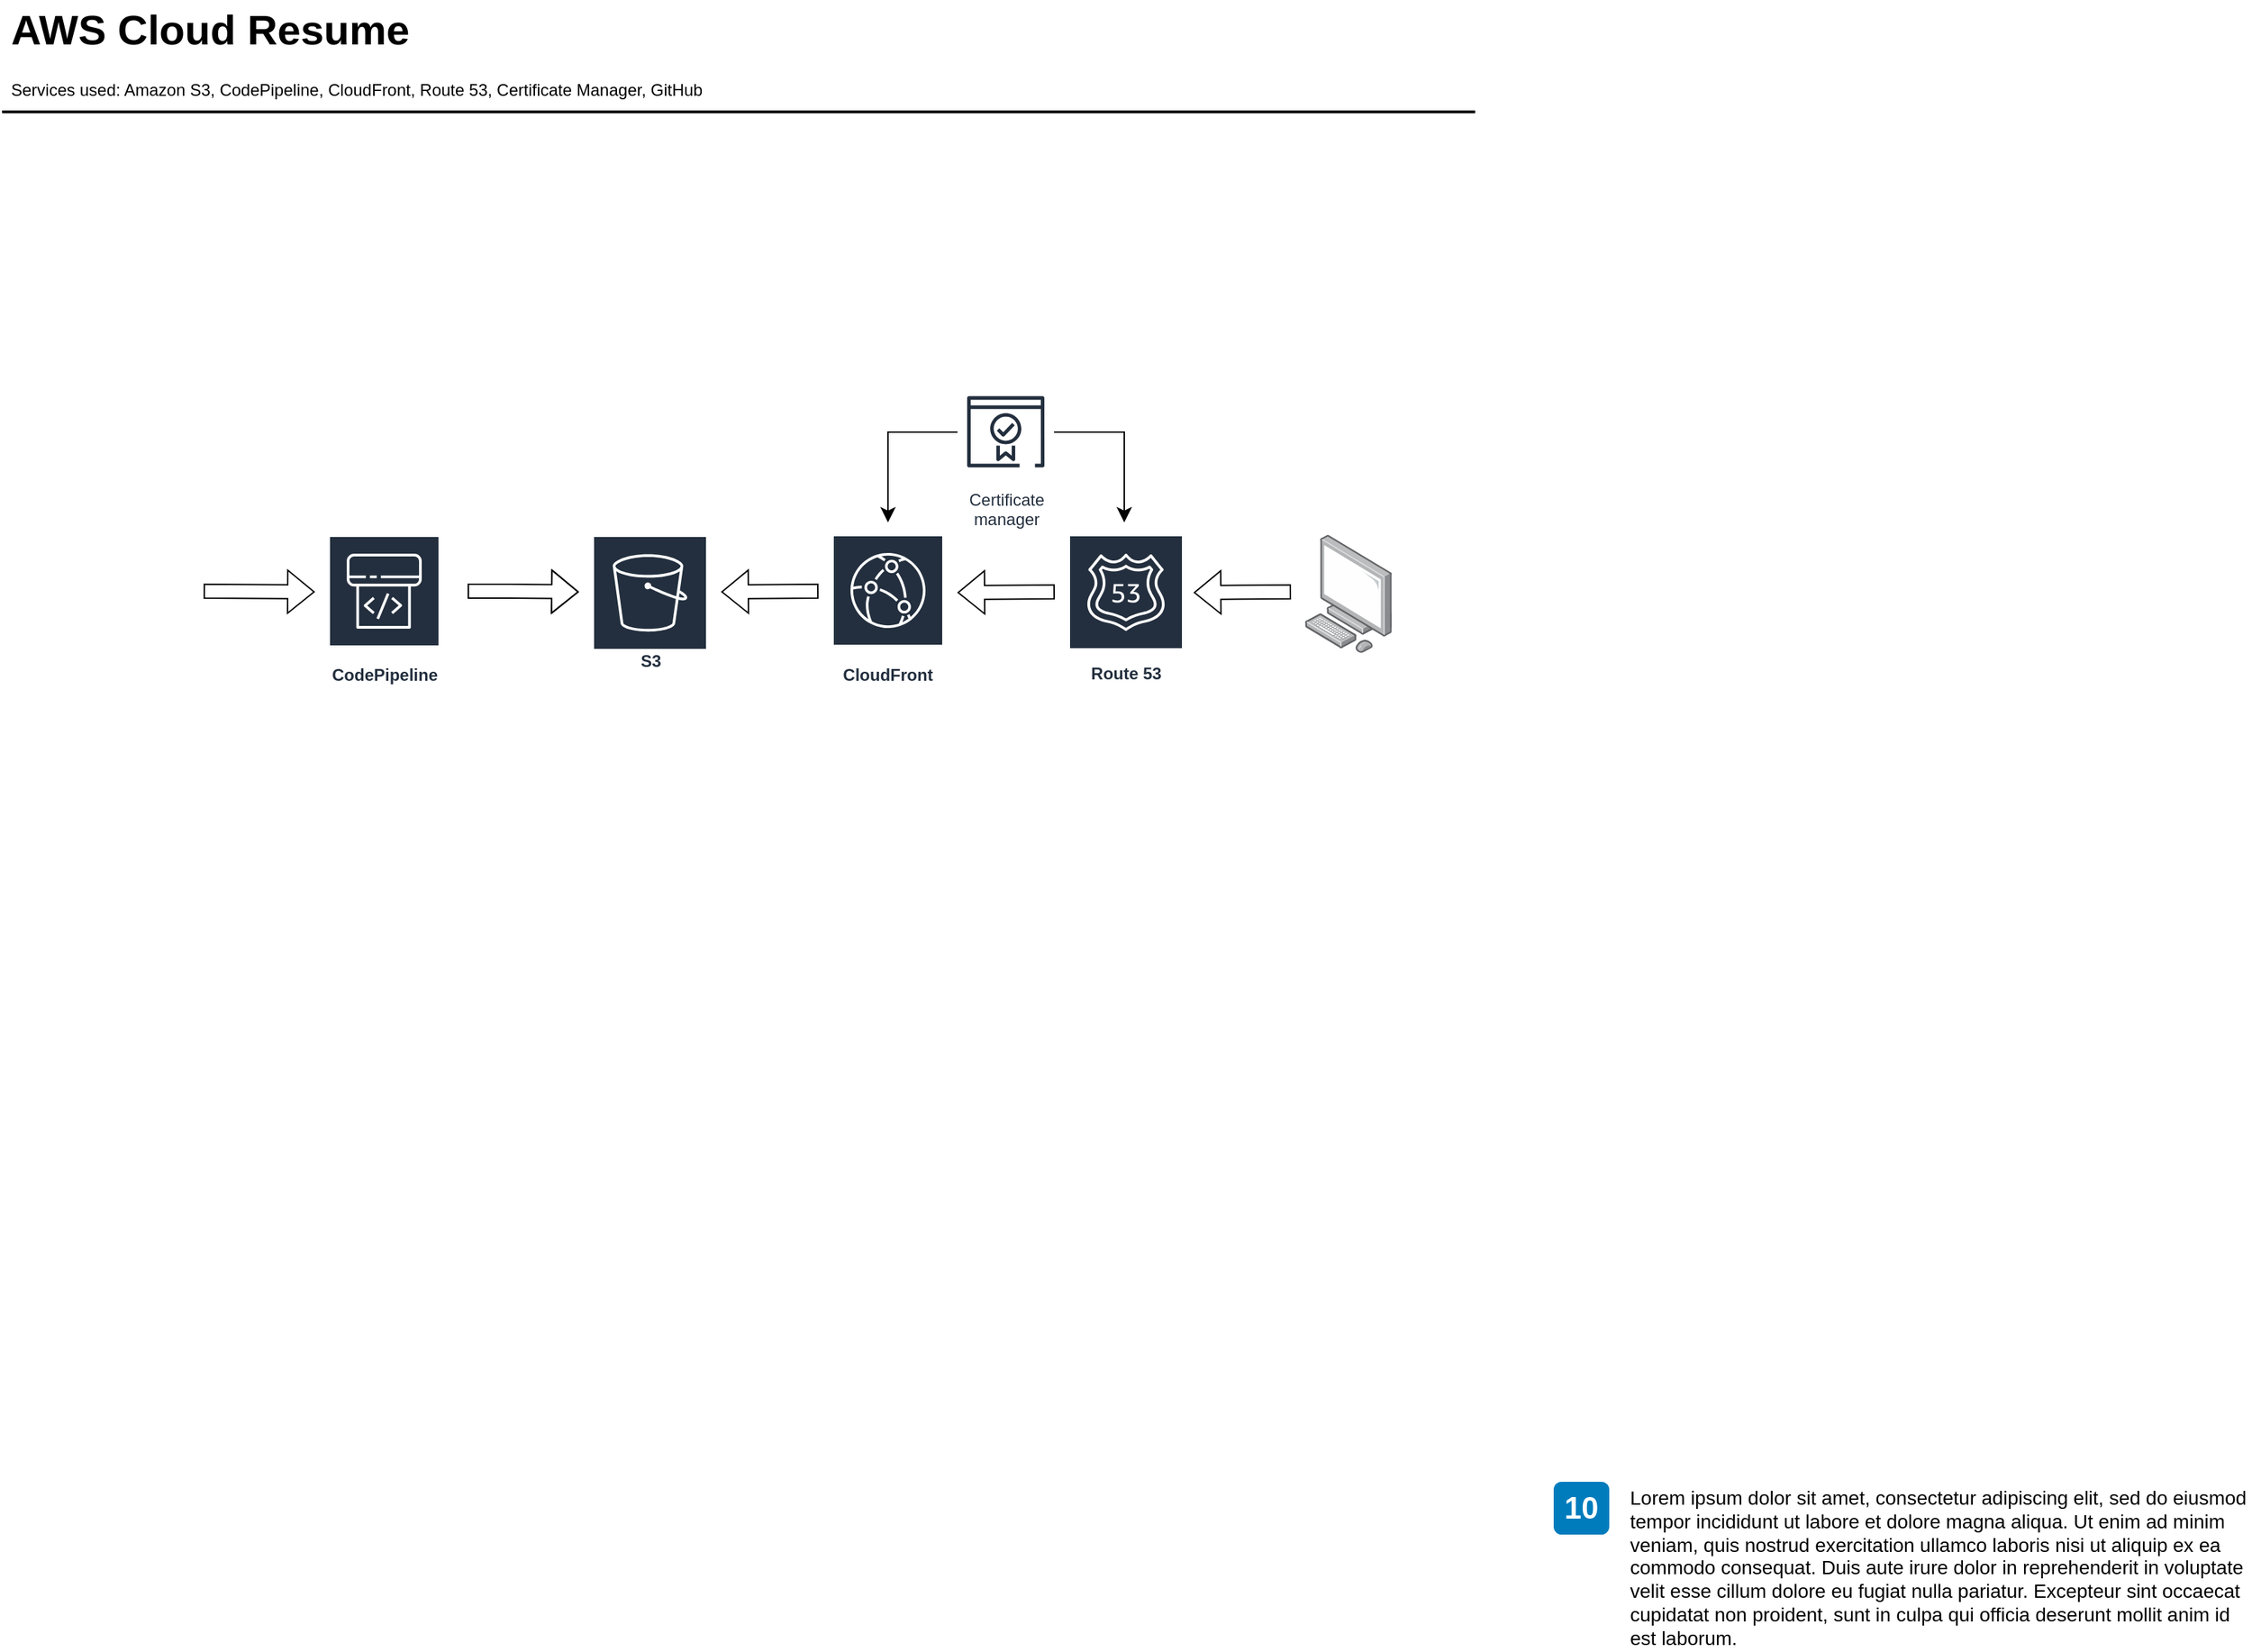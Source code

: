 <mxfile version="22.1.21" type="github">
  <diagram id="Ht1M8jgEwFfnCIfOTk4-" name="Page-1">
    <mxGraphModel dx="2074" dy="1098" grid="1" gridSize="10" guides="1" tooltips="1" connect="1" arrows="1" fold="1" page="1" pageScale="1" pageWidth="1169" pageHeight="827" math="0" shadow="0">
      <root>
        <mxCell id="0" />
        <mxCell id="1" parent="0" />
        <mxCell id="-QjtrjUzRDEMRZ5MF8oH-47" value="AWS Cloud Resume" style="text;html=1;resizable=0;points=[];autosize=1;align=left;verticalAlign=top;spacingTop=-4;fontSize=30;fontStyle=1" parent="1" vertex="1">
          <mxGeometry x="56.5" y="64.5" width="310" height="40" as="geometry" />
        </mxCell>
        <mxCell id="-QjtrjUzRDEMRZ5MF8oH-48" value="&lt;font style=&quot;font-size: 12px;&quot;&gt;Services used: Amazon S3, CodePipeline, CloudFront, Route 53, Certificate Manager, GitHub&lt;/font&gt;" style="text;html=1;resizable=0;points=[];autosize=1;align=left;verticalAlign=top;spacingTop=-4;fontSize=16;" parent="1" vertex="1">
          <mxGeometry x="56.5" y="114.5" width="520" height="30" as="geometry" />
        </mxCell>
        <mxCell id="SCVMTBWpLvtzJIhz15lM-1" value="" style="line;strokeWidth=2;html=1;fontSize=14;" parent="1" vertex="1">
          <mxGeometry x="52.5" y="139.5" width="1060" height="10" as="geometry" />
        </mxCell>
        <mxCell id="7OVz4w7n9kzEPWy-4BBC-22" value="10" style="rounded=1;whiteSpace=wrap;html=1;fillColor=#007CBD;strokeColor=none;fontColor=#FFFFFF;fontStyle=1;fontSize=22;labelBackgroundColor=none;" parent="1" vertex="1">
          <mxGeometry x="1169" y="1130.5" width="40" height="38" as="geometry" />
        </mxCell>
        <mxCell id="7OVz4w7n9kzEPWy-4BBC-23" value="&lt;span&gt;Lorem ipsum dolor sit amet, consectetur adipiscing elit, sed do eiusmod tempor incididunt ut labore et dolore magna aliqua. Ut enim ad minim veniam, quis nostrud exercitation ullamco laboris nisi ut aliquip ex ea commodo consequat. Duis aute irure dolor in reprehenderit in voluptate velit esse cillum dolore eu fugiat nulla pariatur. Excepteur sint occaecat cupidatat non proident, sunt in culpa qui officia deserunt mollit anim id est laborum.&lt;/span&gt;&lt;br&gt;" style="text;html=1;align=left;verticalAlign=top;spacingTop=-4;fontSize=14;labelBackgroundColor=none;whiteSpace=wrap;" parent="1" vertex="1">
          <mxGeometry x="1221.5" y="1131" width="449" height="115" as="geometry" />
        </mxCell>
        <mxCell id="tSo-OIHl0uHf-mbLxFet-3" value="" style="shape=image;html=1;verticalAlign=top;verticalLabelPosition=bottom;labelBackgroundColor=#ffffff;imageAspect=0;aspect=fixed;image=https://cdn4.iconfinder.com/data/icons/miu-black-social-2/60/github-128.png" vertex="1" parent="1">
          <mxGeometry x="70" y="422" width="128" height="128" as="geometry" />
        </mxCell>
        <mxCell id="tSo-OIHl0uHf-mbLxFet-4" value="" style="shape=flexArrow;endArrow=classic;html=1;rounded=0;" edge="1" parent="1">
          <mxGeometry width="50" height="50" relative="1" as="geometry">
            <mxPoint x="197.5" y="489.5" as="sourcePoint" />
            <mxPoint x="277.5" y="490" as="targetPoint" />
          </mxGeometry>
        </mxCell>
        <mxCell id="tSo-OIHl0uHf-mbLxFet-6" value="&lt;span style=&quot;font-size: 12px;&quot;&gt;S3&lt;/span&gt;" style="sketch=0;outlineConnect=0;fontColor=#232F3E;gradientColor=none;strokeColor=#ffffff;fillColor=#232F3E;dashed=0;verticalLabelPosition=middle;verticalAlign=bottom;align=center;html=1;whiteSpace=wrap;fontSize=10;fontStyle=1;spacing=3;shape=mxgraph.aws4.productIcon;prIcon=mxgraph.aws4.s3;" vertex="1" parent="1">
          <mxGeometry x="477.5" y="449.5" width="82.5" height="100.5" as="geometry" />
        </mxCell>
        <mxCell id="tSo-OIHl0uHf-mbLxFet-7" value="&lt;font style=&quot;font-size: 12px;&quot;&gt;&lt;font style=&quot;font-size: 12px;&quot;&gt;CodePipeline&lt;/font&gt;&lt;/font&gt;" style="sketch=0;outlineConnect=0;fontColor=#232F3E;gradientColor=none;strokeColor=#ffffff;fillColor=#232F3E;dashed=0;verticalLabelPosition=middle;verticalAlign=bottom;align=center;html=1;whiteSpace=wrap;fontSize=10;fontStyle=1;spacing=3;shape=mxgraph.aws4.productIcon;prIcon=mxgraph.aws4.codepipeline;" vertex="1" parent="1">
          <mxGeometry x="287.5" y="449.5" width="80" height="110" as="geometry" />
        </mxCell>
        <mxCell id="tSo-OIHl0uHf-mbLxFet-9" value="Certificate&#xa;manager" style="sketch=0;outlineConnect=0;fontColor=#232F3E;gradientColor=none;strokeColor=#232F3E;fillColor=#ffffff;dashed=0;verticalLabelPosition=bottom;verticalAlign=top;align=center;html=1;fontSize=12;fontStyle=0;aspect=fixed;shape=mxgraph.aws4.resourceIcon;resIcon=mxgraph.aws4.certificate_manager_2;" vertex="1" parent="1">
          <mxGeometry x="740" y="340" width="69.5" height="69.5" as="geometry" />
        </mxCell>
        <mxCell id="tSo-OIHl0uHf-mbLxFet-10" value="&lt;font style=&quot;font-size: 12px;&quot;&gt;CloudFront&lt;/font&gt;" style="sketch=0;outlineConnect=0;fontColor=#232F3E;gradientColor=none;strokeColor=#ffffff;fillColor=#232F3E;dashed=0;verticalLabelPosition=middle;verticalAlign=bottom;align=center;html=1;whiteSpace=wrap;fontSize=10;fontStyle=1;spacing=3;shape=mxgraph.aws4.productIcon;prIcon=mxgraph.aws4.cloudfront;" vertex="1" parent="1">
          <mxGeometry x="650" y="449" width="80" height="110.5" as="geometry" />
        </mxCell>
        <mxCell id="tSo-OIHl0uHf-mbLxFet-17" value="&lt;font style=&quot;font-size: 12px;&quot;&gt;Route 53&lt;/font&gt;" style="sketch=0;outlineConnect=0;fontColor=#232F3E;gradientColor=none;strokeColor=#ffffff;fillColor=#232F3E;dashed=0;verticalLabelPosition=middle;verticalAlign=bottom;align=center;html=1;whiteSpace=wrap;fontSize=10;fontStyle=1;spacing=3;shape=mxgraph.aws4.productIcon;prIcon=mxgraph.aws4.route_53;" vertex="1" parent="1">
          <mxGeometry x="820" y="449" width="82.5" height="110" as="geometry" />
        </mxCell>
        <mxCell id="tSo-OIHl0uHf-mbLxFet-19" value="" style="shape=flexArrow;endArrow=classic;html=1;rounded=0;" edge="1" parent="1">
          <mxGeometry width="50" height="50" relative="1" as="geometry">
            <mxPoint x="387.5" y="489.5" as="sourcePoint" />
            <mxPoint x="467.5" y="490" as="targetPoint" />
            <Array as="points">
              <mxPoint x="387.5" y="489.5" />
              <mxPoint x="417.5" y="489.5" />
            </Array>
          </mxGeometry>
        </mxCell>
        <mxCell id="tSo-OIHl0uHf-mbLxFet-22" value="" style="shape=flexArrow;endArrow=classic;html=1;rounded=0;" edge="1" parent="1">
          <mxGeometry width="50" height="50" relative="1" as="geometry">
            <mxPoint x="640" y="489.5" as="sourcePoint" />
            <mxPoint x="570" y="490" as="targetPoint" />
          </mxGeometry>
        </mxCell>
        <mxCell id="tSo-OIHl0uHf-mbLxFet-25" value="" style="shape=flexArrow;endArrow=classic;html=1;rounded=0;" edge="1" parent="1">
          <mxGeometry width="50" height="50" relative="1" as="geometry">
            <mxPoint x="810" y="490" as="sourcePoint" />
            <mxPoint x="740" y="490.5" as="targetPoint" />
          </mxGeometry>
        </mxCell>
        <mxCell id="tSo-OIHl0uHf-mbLxFet-26" value="" style="edgeStyle=elbowEdgeStyle;elbow=vertical;endArrow=classic;html=1;curved=0;rounded=0;endSize=8;startSize=8;" edge="1" parent="1">
          <mxGeometry width="50" height="50" relative="1" as="geometry">
            <mxPoint x="809.5" y="375" as="sourcePoint" />
            <mxPoint x="860" y="440" as="targetPoint" />
            <Array as="points">
              <mxPoint x="860" y="375" />
            </Array>
          </mxGeometry>
        </mxCell>
        <mxCell id="tSo-OIHl0uHf-mbLxFet-27" value="" style="edgeStyle=elbowEdgeStyle;elbow=vertical;endArrow=classic;html=1;curved=0;rounded=0;endSize=8;startSize=8;" edge="1" parent="1" source="tSo-OIHl0uHf-mbLxFet-9">
          <mxGeometry width="50" height="50" relative="1" as="geometry">
            <mxPoint x="720" y="370" as="sourcePoint" />
            <mxPoint x="690" y="440" as="targetPoint" />
            <Array as="points">
              <mxPoint x="690" y="375" />
            </Array>
          </mxGeometry>
        </mxCell>
        <mxCell id="tSo-OIHl0uHf-mbLxFet-28" value="" style="image;points=[];aspect=fixed;html=1;align=center;shadow=0;dashed=0;image=img/lib/allied_telesis/computer_and_terminals/Personal_Computer.svg;" vertex="1" parent="1">
          <mxGeometry x="990" y="449" width="62.64" height="84.9" as="geometry" />
        </mxCell>
        <mxCell id="tSo-OIHl0uHf-mbLxFet-29" value="" style="shape=flexArrow;endArrow=classic;html=1;rounded=0;" edge="1" parent="1">
          <mxGeometry width="50" height="50" relative="1" as="geometry">
            <mxPoint x="980" y="490" as="sourcePoint" />
            <mxPoint x="910" y="490.5" as="targetPoint" />
          </mxGeometry>
        </mxCell>
      </root>
    </mxGraphModel>
  </diagram>
</mxfile>
